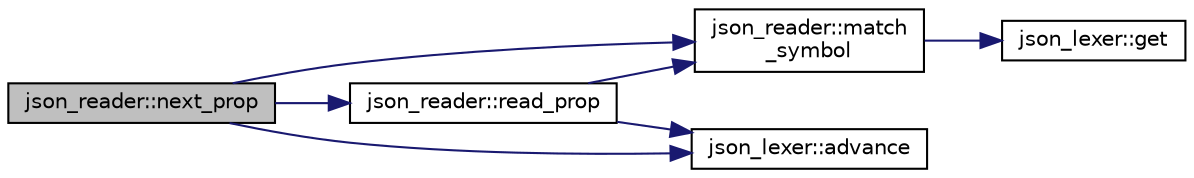 digraph "json_reader::next_prop"
{
  edge [fontname="Helvetica",fontsize="10",labelfontname="Helvetica",labelfontsize="10"];
  node [fontname="Helvetica",fontsize="10",shape=record];
  rankdir="LR";
  Node67 [label="json_reader::next_prop",height=0.2,width=0.4,color="black", fillcolor="grey75", style="filled", fontcolor="black"];
  Node67 -> Node68 [color="midnightblue",fontsize="10",style="solid",fontname="Helvetica"];
  Node68 [label="json_reader::match\l_symbol",height=0.2,width=0.4,color="black", fillcolor="white", style="filled",URL="$classjson__reader.html#a539113b9973820381454942bae27d93f"];
  Node68 -> Node69 [color="midnightblue",fontsize="10",style="solid",fontname="Helvetica"];
  Node69 [label="json_lexer::get",height=0.2,width=0.4,color="black", fillcolor="white", style="filled",URL="$classjson__lexer.html#a45237df50027e1d1fde52e34e7e22b90"];
  Node67 -> Node70 [color="midnightblue",fontsize="10",style="solid",fontname="Helvetica"];
  Node70 [label="json_lexer::advance",height=0.2,width=0.4,color="black", fillcolor="white", style="filled",URL="$classjson__lexer.html#a9a42f719625df77b5528bc80f40966e1"];
  Node67 -> Node71 [color="midnightblue",fontsize="10",style="solid",fontname="Helvetica"];
  Node71 [label="json_reader::read_prop",height=0.2,width=0.4,color="black", fillcolor="white", style="filled",URL="$classjson__reader.html#ad98fcd0a4794bcdd6bff3dd28080274a"];
  Node71 -> Node68 [color="midnightblue",fontsize="10",style="solid",fontname="Helvetica"];
  Node71 -> Node70 [color="midnightblue",fontsize="10",style="solid",fontname="Helvetica"];
}
